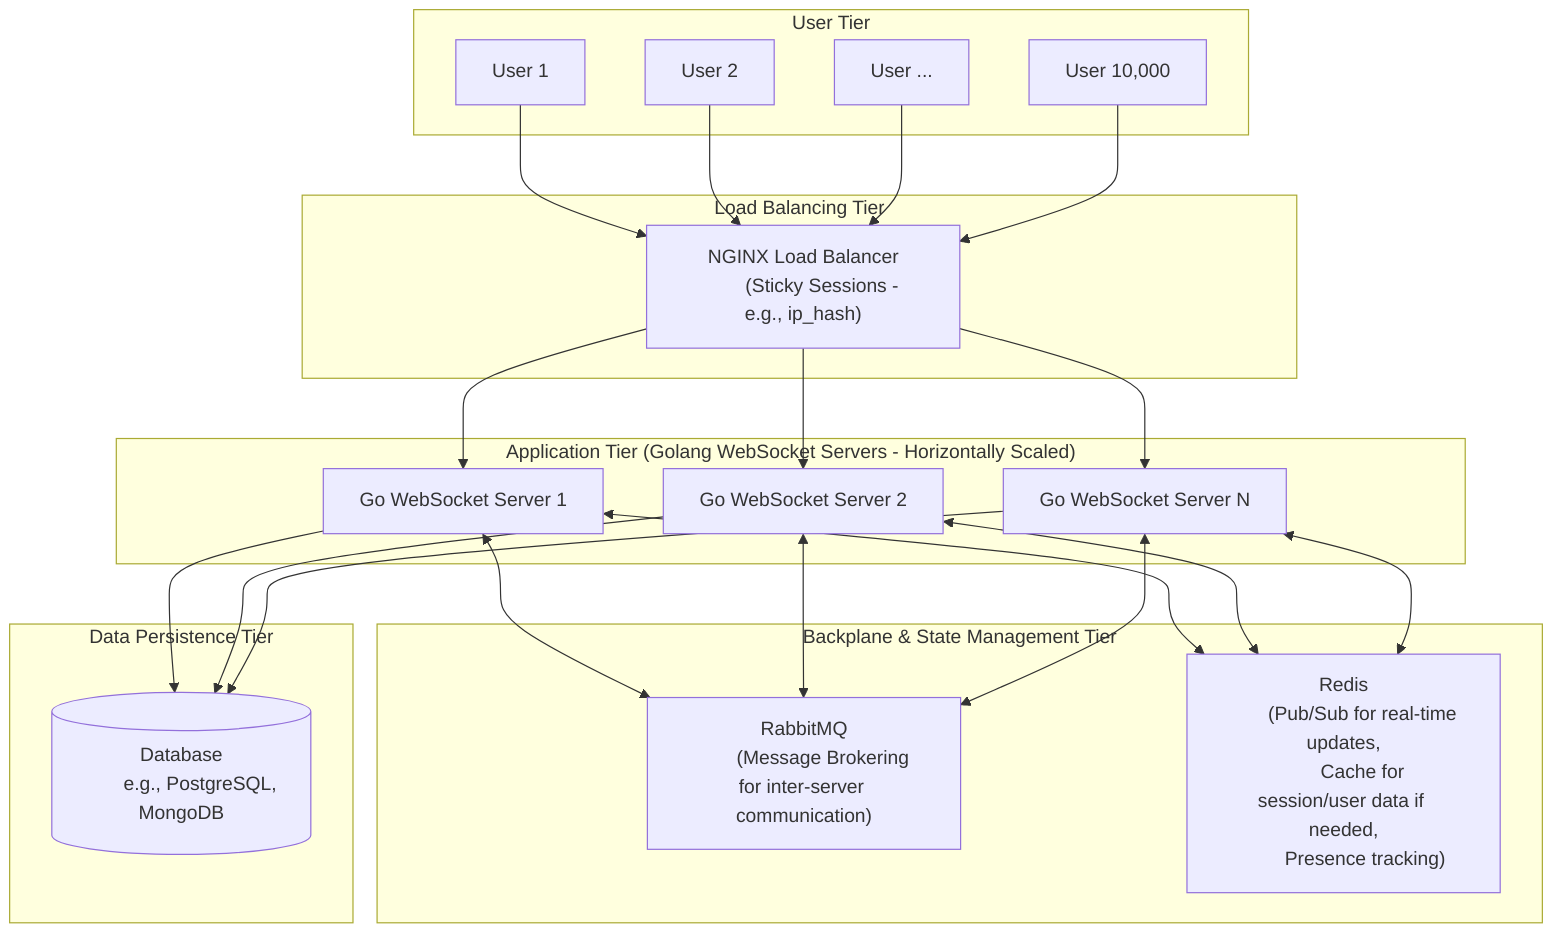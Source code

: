 graph TD
    subgraph "User Tier"
        U1[User 1]
        U2[User 2]
        U...[User ...]
        UN[User 10,000]
    end
    subgraph "Load Balancing Tier"
        Nginx["NGINX Load Balancer
        (Sticky Sessions - e.g., ip_hash)"]
    end
    subgraph "Application Tier (Golang WebSocket Servers - Horizontally Scaled)"
        WS1[Go WebSocket Server 1]
        WS2[Go WebSocket Server 2]
        WSN[Go WebSocket Server N]
    end
    subgraph "Backplane & State Management Tier"
        RabbitMQ["RabbitMQ
        (Message Brokering for inter-server communication)"]
        Redis["Redis
        (Pub/Sub for real-time updates,
        Cache for session/user data if needed,
        Presence tracking)"]
    end
    subgraph "Data Persistence Tier"
        DB[("Database
        e.g., PostgreSQL, MongoDB")]
    end
    U1 --> Nginx
    U2 --> Nginx
    U... --> Nginx
    UN --> Nginx
    Nginx --> WS1
    Nginx --> WS2
    Nginx --> WSN
    WS1 <--> RabbitMQ
    WS2 <--> RabbitMQ
    WSN <--> RabbitMQ
    WS1 <--> Redis
    WS2 <--> Redis
    WSN <--> Redis
    WS1 --> DB
    WS2 --> DB
    WSN --> DB
    class U1,U2,U...,UN user;
    class Nginx loadbalancer;
    class WS1,WS2,WSN appserver;
    class RabbitMQ,Redis backplane;
    class DB database;